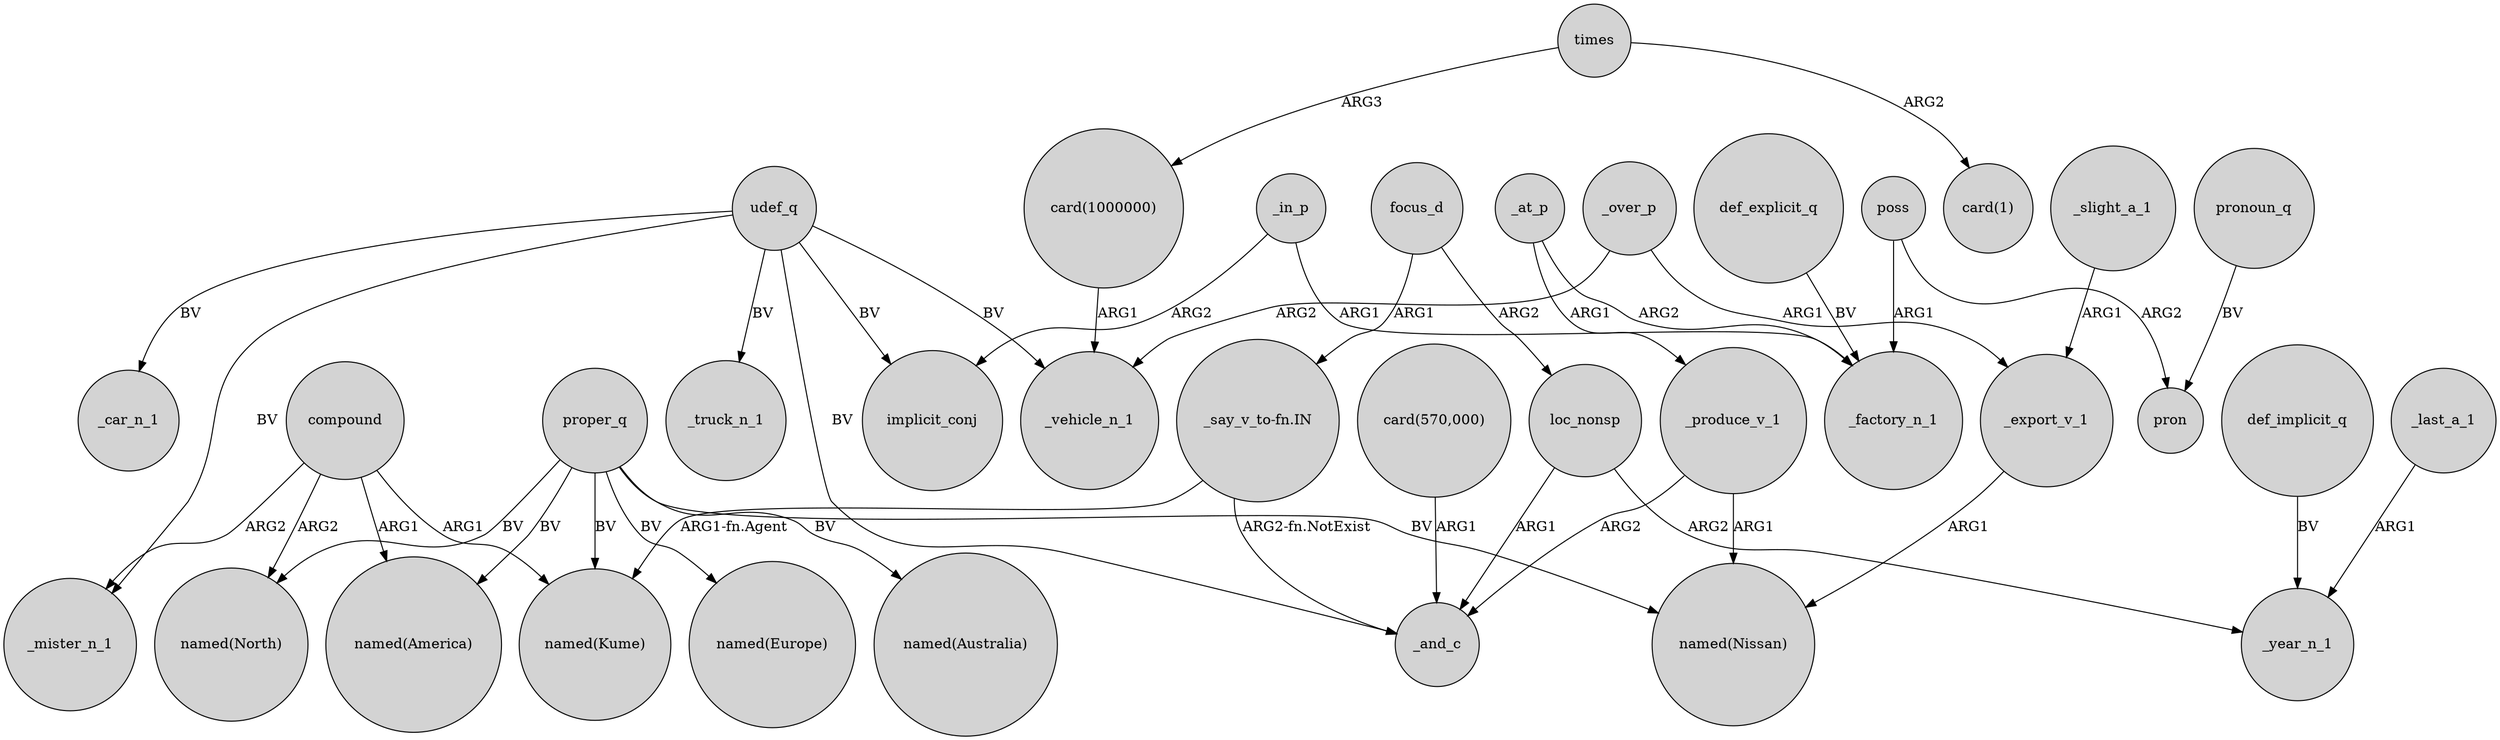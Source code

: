 digraph {
	node [shape=circle style=filled]
	loc_nonsp -> _and_c [label=ARG1]
	compound -> "named(North)" [label=ARG2]
	_over_p -> _vehicle_n_1 [label=ARG2]
	focus_d -> loc_nonsp [label=ARG2]
	def_explicit_q -> _factory_n_1 [label=BV]
	_export_v_1 -> "named(Nissan)" [label=ARG1]
	proper_q -> "named(North)" [label=BV]
	poss -> pron [label=ARG2]
	_slight_a_1 -> _export_v_1 [label=ARG1]
	def_implicit_q -> _year_n_1 [label=BV]
	poss -> _factory_n_1 [label=ARG1]
	_in_p -> _factory_n_1 [label=ARG1]
	proper_q -> "named(Kume)" [label=BV]
	_produce_v_1 -> _and_c [label=ARG2]
	compound -> _mister_n_1 [label=ARG2]
	compound -> "named(America)" [label=ARG1]
	udef_q -> _mister_n_1 [label=BV]
	udef_q -> implicit_conj [label=BV]
	udef_q -> _vehicle_n_1 [label=BV]
	pronoun_q -> pron [label=BV]
	proper_q -> "named(Nissan)" [label=BV]
	udef_q -> _truck_n_1 [label=BV]
	"_say_v_to-fn.IN" -> "named(Kume)" [label="ARG1-fn.Agent"]
	times -> "card(1)" [label=ARG2]
	times -> "card(1000000)" [label=ARG3]
	"_say_v_to-fn.IN" -> _and_c [label="ARG2-fn.NotExist"]
	proper_q -> "named(Europe)" [label=BV]
	"card(570,000)" -> _and_c [label=ARG1]
	loc_nonsp -> _year_n_1 [label=ARG2]
	_last_a_1 -> _year_n_1 [label=ARG1]
	"card(1000000)" -> _vehicle_n_1 [label=ARG1]
	_at_p -> _factory_n_1 [label=ARG2]
	proper_q -> "named(Australia)" [label=BV]
	compound -> "named(Kume)" [label=ARG1]
	udef_q -> _car_n_1 [label=BV]
	_in_p -> implicit_conj [label=ARG2]
	_produce_v_1 -> "named(Nissan)" [label=ARG1]
	udef_q -> _and_c [label=BV]
	proper_q -> "named(America)" [label=BV]
	focus_d -> "_say_v_to-fn.IN" [label=ARG1]
	_at_p -> _produce_v_1 [label=ARG1]
	_over_p -> _export_v_1 [label=ARG1]
}
